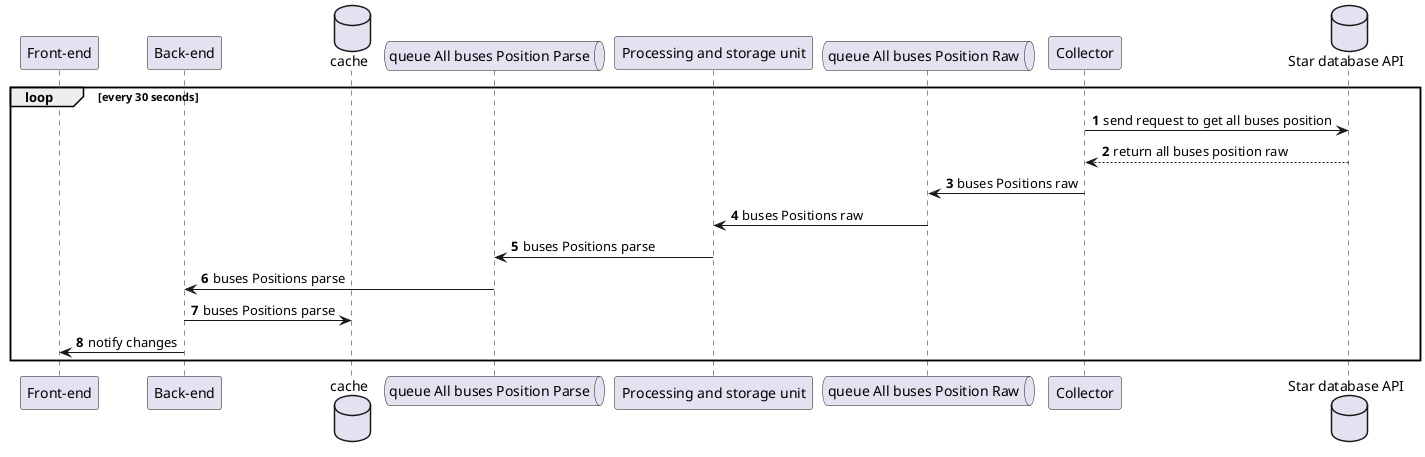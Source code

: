 @startuml sub sequence diagram for all buses position
autonumber
participant "Front-end" as FE
participant "Back-end" as BE
database    cache    as Ca
queue       "queue All buses Position Parse"  as QABPP
participant "Processing and storage unit" as UTS
queue       "queue All buses Position Raw" as QABPR
participant Collector as Co
database    "Star database API"    as DBStar

loop every 30 seconds
    Co -> DBStar : send request to get all buses position
    DBStar --> Co : return all buses position raw
    Co -> QABPR : buses Positions raw
    QABPR -> UTS : buses Positions raw
    UTS -> QABPP : buses Positions parse
    QABPP -> BE : buses Positions parse
    BE -> Ca : buses Positions parse
    BE -> FE : notify changes
end
@enduml
